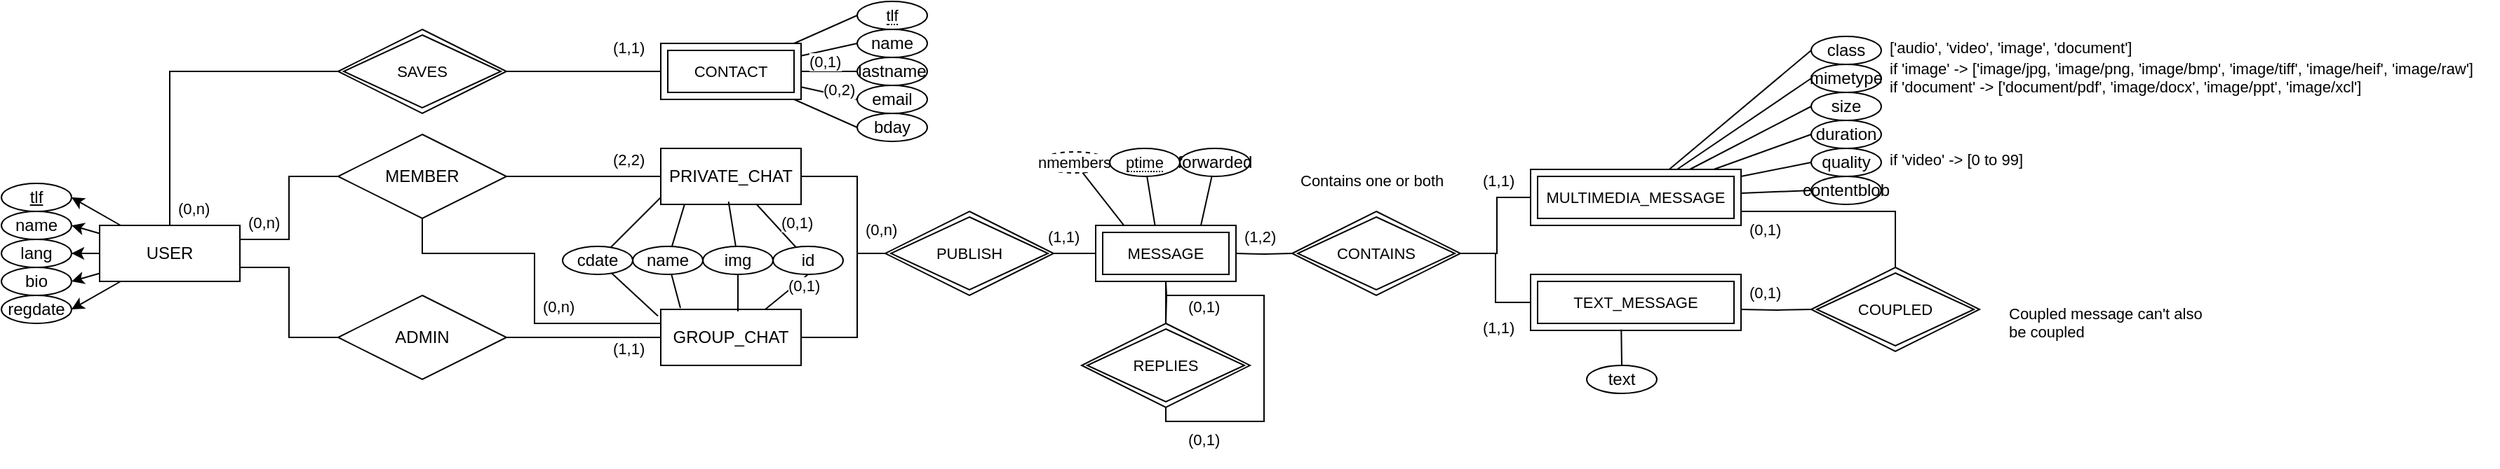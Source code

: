 <mxfile version="26.0.11">
  <diagram name="Page-1" id="p-xQu5nGn-hJWLGe21lw">
    <mxGraphModel dx="988" dy="530" grid="1" gridSize="10" guides="1" tooltips="1" connect="1" arrows="1" fold="1" page="1" pageScale="1" pageWidth="850" pageHeight="1100" math="0" shadow="0">
      <root>
        <mxCell id="0" />
        <mxCell id="1" parent="0" />
        <mxCell id="o9fJnNTt_ZSAkgfhPsdU-8" style="rounded=0;orthogonalLoop=1;jettySize=auto;html=1;entryX=1;entryY=0.5;entryDx=0;entryDy=0;" parent="1" source="o9fJnNTt_ZSAkgfhPsdU-1" target="o9fJnNTt_ZSAkgfhPsdU-7" edge="1">
          <mxGeometry relative="1" as="geometry" />
        </mxCell>
        <mxCell id="o9fJnNTt_ZSAkgfhPsdU-10" style="rounded=0;orthogonalLoop=1;jettySize=auto;html=1;entryX=1;entryY=0.5;entryDx=0;entryDy=0;" parent="1" source="o9fJnNTt_ZSAkgfhPsdU-1" target="o9fJnNTt_ZSAkgfhPsdU-3" edge="1">
          <mxGeometry relative="1" as="geometry" />
        </mxCell>
        <mxCell id="o9fJnNTt_ZSAkgfhPsdU-11" style="edgeStyle=orthogonalEdgeStyle;rounded=0;orthogonalLoop=1;jettySize=auto;html=1;entryX=1;entryY=0.5;entryDx=0;entryDy=0;" parent="1" source="o9fJnNTt_ZSAkgfhPsdU-1" target="o9fJnNTt_ZSAkgfhPsdU-4" edge="1">
          <mxGeometry relative="1" as="geometry" />
        </mxCell>
        <mxCell id="o9fJnNTt_ZSAkgfhPsdU-12" style="rounded=0;orthogonalLoop=1;jettySize=auto;html=1;entryX=1;entryY=0.5;entryDx=0;entryDy=0;" parent="1" source="o9fJnNTt_ZSAkgfhPsdU-1" target="o9fJnNTt_ZSAkgfhPsdU-5" edge="1">
          <mxGeometry relative="1" as="geometry" />
        </mxCell>
        <mxCell id="o9fJnNTt_ZSAkgfhPsdU-13" style="rounded=0;orthogonalLoop=1;jettySize=auto;html=1;entryX=1;entryY=0.5;entryDx=0;entryDy=0;" parent="1" source="o9fJnNTt_ZSAkgfhPsdU-1" target="o9fJnNTt_ZSAkgfhPsdU-6" edge="1">
          <mxGeometry relative="1" as="geometry" />
        </mxCell>
        <mxCell id="o9fJnNTt_ZSAkgfhPsdU-20" style="edgeStyle=orthogonalEdgeStyle;rounded=0;orthogonalLoop=1;jettySize=auto;html=1;entryX=0;entryY=0.5;entryDx=0;entryDy=0;endArrow=none;startFill=0;" parent="1" source="o9fJnNTt_ZSAkgfhPsdU-1" target="o9fJnNTt_ZSAkgfhPsdU-16" edge="1">
          <mxGeometry relative="1" as="geometry">
            <Array as="points">
              <mxPoint x="315" y="300" />
              <mxPoint x="315" y="255" />
            </Array>
          </mxGeometry>
        </mxCell>
        <mxCell id="o9fJnNTt_ZSAkgfhPsdU-21" style="edgeStyle=orthogonalEdgeStyle;rounded=0;orthogonalLoop=1;jettySize=auto;html=1;entryX=0;entryY=0.5;entryDx=0;entryDy=0;endArrow=none;startFill=0;" parent="1" source="o9fJnNTt_ZSAkgfhPsdU-1" target="o9fJnNTt_ZSAkgfhPsdU-18" edge="1">
          <mxGeometry relative="1" as="geometry">
            <Array as="points">
              <mxPoint x="315" y="320" />
              <mxPoint x="315" y="370" />
            </Array>
          </mxGeometry>
        </mxCell>
        <mxCell id="o9fJnNTt_ZSAkgfhPsdU-24" style="edgeStyle=orthogonalEdgeStyle;rounded=0;orthogonalLoop=1;jettySize=auto;html=1;entryX=0;entryY=0.5;entryDx=0;entryDy=0;endArrow=none;startFill=0;" parent="1" source="o9fJnNTt_ZSAkgfhPsdU-1" edge="1">
          <mxGeometry relative="1" as="geometry">
            <Array as="points">
              <mxPoint x="230" y="180" />
            </Array>
            <mxPoint x="350" y="180" as="targetPoint" />
          </mxGeometry>
        </mxCell>
        <mxCell id="o9fJnNTt_ZSAkgfhPsdU-1" value="USER" style="whiteSpace=wrap;html=1;align=center;" parent="1" vertex="1">
          <mxGeometry x="180" y="290" width="100" height="40" as="geometry" />
        </mxCell>
        <mxCell id="o9fJnNTt_ZSAkgfhPsdU-3" value="name" style="ellipse;whiteSpace=wrap;html=1;align=center;" parent="1" vertex="1">
          <mxGeometry x="110" y="280" width="50" height="20" as="geometry" />
        </mxCell>
        <mxCell id="o9fJnNTt_ZSAkgfhPsdU-4" value="lang" style="ellipse;whiteSpace=wrap;html=1;align=center;" parent="1" vertex="1">
          <mxGeometry x="110" y="300" width="50" height="20" as="geometry" />
        </mxCell>
        <mxCell id="o9fJnNTt_ZSAkgfhPsdU-5" value="bio" style="ellipse;whiteSpace=wrap;html=1;align=center;" parent="1" vertex="1">
          <mxGeometry x="110" y="320" width="50" height="20" as="geometry" />
        </mxCell>
        <mxCell id="o9fJnNTt_ZSAkgfhPsdU-6" value="regdate" style="ellipse;whiteSpace=wrap;html=1;align=center;" parent="1" vertex="1">
          <mxGeometry x="110" y="340" width="50" height="20" as="geometry" />
        </mxCell>
        <mxCell id="o9fJnNTt_ZSAkgfhPsdU-7" value="tlf" style="ellipse;whiteSpace=wrap;html=1;align=center;fontStyle=4;" parent="1" vertex="1">
          <mxGeometry x="110" y="260" width="50" height="20" as="geometry" />
        </mxCell>
        <mxCell id="o9fJnNTt_ZSAkgfhPsdU-25" style="edgeStyle=orthogonalEdgeStyle;rounded=0;orthogonalLoop=1;jettySize=auto;html=1;entryX=0;entryY=0.5;entryDx=0;entryDy=0;endArrow=none;startFill=0;" parent="1" edge="1">
          <mxGeometry relative="1" as="geometry">
            <mxPoint x="580" y="180" as="targetPoint" />
            <mxPoint x="470.0" y="180.0" as="sourcePoint" />
          </mxGeometry>
        </mxCell>
        <mxCell id="o9fJnNTt_ZSAkgfhPsdU-64" style="shape=connector;rounded=0;orthogonalLoop=1;jettySize=auto;html=1;entryX=0;entryY=0.5;entryDx=0;entryDy=0;strokeColor=default;align=center;verticalAlign=middle;fontFamily=Helvetica;fontSize=11;fontColor=default;labelBackgroundColor=default;startFill=0;endArrow=none;" parent="1" edge="1">
          <mxGeometry relative="1" as="geometry">
            <mxPoint x="675" y="160" as="sourcePoint" />
            <mxPoint x="720.0" y="140.0" as="targetPoint" />
          </mxGeometry>
        </mxCell>
        <mxCell id="o9fJnNTt_ZSAkgfhPsdU-22" style="edgeStyle=orthogonalEdgeStyle;rounded=0;orthogonalLoop=1;jettySize=auto;html=1;entryX=0;entryY=0.5;entryDx=0;entryDy=0;endArrow=none;startFill=0;" parent="1" source="o9fJnNTt_ZSAkgfhPsdU-16" target="o9fJnNTt_ZSAkgfhPsdU-17" edge="1">
          <mxGeometry relative="1" as="geometry">
            <Array as="points">
              <mxPoint x="410" y="310" />
              <mxPoint x="490" y="310" />
              <mxPoint x="490" y="360" />
              <mxPoint x="580" y="360" />
            </Array>
          </mxGeometry>
        </mxCell>
        <mxCell id="o9fJnNTt_ZSAkgfhPsdU-33" style="edgeStyle=orthogonalEdgeStyle;shape=connector;rounded=0;orthogonalLoop=1;jettySize=auto;html=1;entryX=0;entryY=0.5;entryDx=0;entryDy=0;strokeColor=default;align=center;verticalAlign=middle;fontFamily=Helvetica;fontSize=11;fontColor=default;labelBackgroundColor=default;startFill=0;endArrow=none;" parent="1" source="o9fJnNTt_ZSAkgfhPsdU-16" target="o9fJnNTt_ZSAkgfhPsdU-32" edge="1">
          <mxGeometry relative="1" as="geometry" />
        </mxCell>
        <mxCell id="o9fJnNTt_ZSAkgfhPsdU-16" value="MEMBER" style="shape=rhombus;perimeter=rhombusPerimeter;whiteSpace=wrap;html=1;align=center;" parent="1" vertex="1">
          <mxGeometry x="350" y="225" width="120" height="60" as="geometry" />
        </mxCell>
        <mxCell id="o9fJnNTt_ZSAkgfhPsdU-28" style="edgeStyle=orthogonalEdgeStyle;rounded=0;orthogonalLoop=1;jettySize=auto;html=1;endArrow=none;startFill=0;entryX=0;entryY=0.5;entryDx=0;entryDy=0;" parent="1" source="o9fJnNTt_ZSAkgfhPsdU-17" edge="1">
          <mxGeometry relative="1" as="geometry">
            <mxPoint x="740" y="310" as="targetPoint" />
            <Array as="points">
              <mxPoint x="720" y="370" />
              <mxPoint x="720" y="310" />
            </Array>
          </mxGeometry>
        </mxCell>
        <mxCell id="o9fJnNTt_ZSAkgfhPsdU-87" style="shape=connector;rounded=0;orthogonalLoop=1;jettySize=auto;html=1;entryX=0.5;entryY=1;entryDx=0;entryDy=0;strokeColor=default;align=center;verticalAlign=middle;fontFamily=Helvetica;fontSize=11;fontColor=default;labelBackgroundColor=default;startFill=0;endArrow=none;" parent="1" source="o9fJnNTt_ZSAkgfhPsdU-17" target="o9fJnNTt_ZSAkgfhPsdU-85" edge="1">
          <mxGeometry relative="1" as="geometry" />
        </mxCell>
        <mxCell id="o9fJnNTt_ZSAkgfhPsdU-17" value="GROUP_CHAT" style="whiteSpace=wrap;html=1;align=center;" parent="1" vertex="1">
          <mxGeometry x="580" y="350" width="100" height="40" as="geometry" />
        </mxCell>
        <mxCell id="o9fJnNTt_ZSAkgfhPsdU-23" style="edgeStyle=orthogonalEdgeStyle;rounded=0;orthogonalLoop=1;jettySize=auto;html=1;entryX=0;entryY=0.5;entryDx=0;entryDy=0;endArrow=none;startFill=0;" parent="1" source="o9fJnNTt_ZSAkgfhPsdU-18" target="o9fJnNTt_ZSAkgfhPsdU-17" edge="1">
          <mxGeometry relative="1" as="geometry">
            <Array as="points">
              <mxPoint x="530" y="370" />
              <mxPoint x="530" y="370" />
            </Array>
          </mxGeometry>
        </mxCell>
        <mxCell id="o9fJnNTt_ZSAkgfhPsdU-18" value="ADMIN" style="shape=rhombus;perimeter=rhombusPerimeter;whiteSpace=wrap;html=1;align=center;" parent="1" vertex="1">
          <mxGeometry x="350" y="340" width="120" height="60" as="geometry" />
        </mxCell>
        <mxCell id="o9fJnNTt_ZSAkgfhPsdU-29" style="edgeStyle=orthogonalEdgeStyle;rounded=0;orthogonalLoop=1;jettySize=auto;html=1;entryX=0;entryY=0.5;entryDx=0;entryDy=0;endArrow=none;startFill=0;" parent="1" edge="1">
          <mxGeometry relative="1" as="geometry">
            <mxPoint x="890" y="310" as="targetPoint" />
            <mxPoint x="860.0" y="310.0" as="sourcePoint" />
          </mxGeometry>
        </mxCell>
        <mxCell id="o9fJnNTt_ZSAkgfhPsdU-36" style="edgeStyle=orthogonalEdgeStyle;shape=connector;rounded=0;orthogonalLoop=1;jettySize=auto;html=1;entryX=0;entryY=0.5;entryDx=0;entryDy=0;strokeColor=default;align=center;verticalAlign=middle;fontFamily=Helvetica;fontSize=11;fontColor=default;labelBackgroundColor=default;startFill=0;endArrow=none;" parent="1" edge="1">
          <mxGeometry relative="1" as="geometry">
            <mxPoint x="990" y="310" as="sourcePoint" />
            <mxPoint x="1030" y="310" as="targetPoint" />
          </mxGeometry>
        </mxCell>
        <mxCell id="o9fJnNTt_ZSAkgfhPsdU-55" style="edgeStyle=orthogonalEdgeStyle;shape=connector;rounded=0;orthogonalLoop=1;jettySize=auto;html=1;entryX=0.5;entryY=0;entryDx=0;entryDy=0;strokeColor=default;align=center;verticalAlign=middle;fontFamily=Helvetica;fontSize=11;fontColor=default;labelBackgroundColor=default;startFill=0;endArrow=none;" parent="1" edge="1">
          <mxGeometry relative="1" as="geometry">
            <mxPoint x="940" y="330" as="sourcePoint" />
            <mxPoint x="940" y="360" as="targetPoint" />
          </mxGeometry>
        </mxCell>
        <mxCell id="o9fJnNTt_ZSAkgfhPsdU-34" style="edgeStyle=orthogonalEdgeStyle;shape=connector;rounded=0;orthogonalLoop=1;jettySize=auto;html=1;entryX=0;entryY=0.5;entryDx=0;entryDy=0;strokeColor=default;align=center;verticalAlign=middle;fontFamily=Helvetica;fontSize=11;fontColor=default;labelBackgroundColor=default;startFill=0;endArrow=none;" parent="1" source="o9fJnNTt_ZSAkgfhPsdU-32" edge="1">
          <mxGeometry relative="1" as="geometry">
            <mxPoint x="740" y="310" as="targetPoint" />
            <Array as="points">
              <mxPoint x="720" y="255" />
              <mxPoint x="720" y="310" />
            </Array>
          </mxGeometry>
        </mxCell>
        <mxCell id="o9fJnNTt_ZSAkgfhPsdU-86" style="shape=connector;rounded=0;orthogonalLoop=1;jettySize=auto;html=1;strokeColor=default;align=center;verticalAlign=middle;fontFamily=Helvetica;fontSize=11;fontColor=default;labelBackgroundColor=default;startFill=0;endArrow=none;" parent="1" source="o9fJnNTt_ZSAkgfhPsdU-32" target="o9fJnNTt_ZSAkgfhPsdU-85" edge="1">
          <mxGeometry relative="1" as="geometry" />
        </mxCell>
        <mxCell id="o9fJnNTt_ZSAkgfhPsdU-32" value="PRIVATE_CHAT" style="whiteSpace=wrap;html=1;align=center;" parent="1" vertex="1">
          <mxGeometry x="580" y="235" width="100" height="40" as="geometry" />
        </mxCell>
        <mxCell id="o9fJnNTt_ZSAkgfhPsdU-39" style="edgeStyle=orthogonalEdgeStyle;shape=connector;rounded=0;orthogonalLoop=1;jettySize=auto;html=1;entryX=0;entryY=0.5;entryDx=0;entryDy=0;strokeColor=default;align=center;verticalAlign=middle;fontFamily=Helvetica;fontSize=11;fontColor=default;labelBackgroundColor=default;startFill=0;endArrow=none;" parent="1" edge="1">
          <mxGeometry relative="1" as="geometry">
            <mxPoint x="1150" y="310" as="sourcePoint" />
            <mxPoint x="1200" y="270" as="targetPoint" />
            <Array as="points">
              <mxPoint x="1176" y="310" />
              <mxPoint x="1176" y="270" />
            </Array>
          </mxGeometry>
        </mxCell>
        <mxCell id="o9fJnNTt_ZSAkgfhPsdU-100" style="shape=connector;rounded=0;orthogonalLoop=1;jettySize=auto;html=1;entryX=0;entryY=0.5;entryDx=0;entryDy=0;strokeColor=default;align=center;verticalAlign=middle;fontFamily=Helvetica;fontSize=11;fontColor=default;labelBackgroundColor=default;startFill=0;endArrow=none;" parent="1" target="o9fJnNTt_ZSAkgfhPsdU-99" edge="1">
          <mxGeometry relative="1" as="geometry">
            <mxPoint x="1298.81" y="250" as="sourcePoint" />
          </mxGeometry>
        </mxCell>
        <mxCell id="-PHmWeZwppwBQtPKJXsk-2" style="edgeStyle=none;shape=connector;rounded=0;orthogonalLoop=1;jettySize=auto;html=1;entryX=0;entryY=0.5;entryDx=0;entryDy=0;strokeColor=default;align=center;verticalAlign=middle;fontFamily=Helvetica;fontSize=11;fontColor=default;labelBackgroundColor=default;startFill=0;endArrow=none;" edge="1" parent="1" target="-PHmWeZwppwBQtPKJXsk-1">
          <mxGeometry relative="1" as="geometry">
            <mxPoint x="1304.412" y="250" as="sourcePoint" />
          </mxGeometry>
        </mxCell>
        <mxCell id="-PHmWeZwppwBQtPKJXsk-10" style="edgeStyle=none;shape=connector;rounded=0;orthogonalLoop=1;jettySize=auto;html=1;entryX=0;entryY=0.5;entryDx=0;entryDy=0;strokeColor=default;align=center;verticalAlign=middle;fontFamily=Helvetica;fontSize=11;fontColor=default;labelBackgroundColor=default;startFill=0;endArrow=none;" edge="1" parent="1" target="-PHmWeZwppwBQtPKJXsk-4">
          <mxGeometry relative="1" as="geometry">
            <mxPoint x="1313.462" y="250" as="sourcePoint" />
          </mxGeometry>
        </mxCell>
        <mxCell id="-PHmWeZwppwBQtPKJXsk-11" style="edgeStyle=none;shape=connector;rounded=0;orthogonalLoop=1;jettySize=auto;html=1;entryX=0;entryY=0.5;entryDx=0;entryDy=0;strokeColor=default;align=center;verticalAlign=middle;fontFamily=Helvetica;fontSize=11;fontColor=default;labelBackgroundColor=default;startFill=0;endArrow=none;" edge="1" parent="1" target="-PHmWeZwppwBQtPKJXsk-6">
          <mxGeometry relative="1" as="geometry">
            <mxPoint x="1330.556" y="250" as="sourcePoint" />
          </mxGeometry>
        </mxCell>
        <mxCell id="-PHmWeZwppwBQtPKJXsk-12" style="edgeStyle=none;shape=connector;rounded=0;orthogonalLoop=1;jettySize=auto;html=1;entryX=0;entryY=0.5;entryDx=0;entryDy=0;strokeColor=default;align=center;verticalAlign=middle;fontFamily=Helvetica;fontSize=11;fontColor=default;labelBackgroundColor=default;startFill=0;endArrow=none;" edge="1" parent="1" target="-PHmWeZwppwBQtPKJXsk-7">
          <mxGeometry relative="1" as="geometry">
            <mxPoint x="1350.0" y="255.0" as="sourcePoint" />
          </mxGeometry>
        </mxCell>
        <mxCell id="-PHmWeZwppwBQtPKJXsk-13" style="edgeStyle=none;shape=connector;rounded=0;orthogonalLoop=1;jettySize=auto;html=1;entryX=0;entryY=0.5;entryDx=0;entryDy=0;strokeColor=default;align=center;verticalAlign=middle;fontFamily=Helvetica;fontSize=11;fontColor=default;labelBackgroundColor=default;startFill=0;endArrow=none;" edge="1" parent="1" target="-PHmWeZwppwBQtPKJXsk-5">
          <mxGeometry relative="1" as="geometry">
            <mxPoint x="1350.0" y="267.0" as="sourcePoint" />
          </mxGeometry>
        </mxCell>
        <mxCell id="-PHmWeZwppwBQtPKJXsk-15" style="edgeStyle=orthogonalEdgeStyle;shape=connector;rounded=0;orthogonalLoop=1;jettySize=auto;html=1;entryX=0;entryY=0.5;entryDx=0;entryDy=0;strokeColor=default;align=center;verticalAlign=middle;fontFamily=Helvetica;fontSize=11;fontColor=default;labelBackgroundColor=default;startFill=0;endArrow=none;" edge="1" parent="1" target="-PHmWeZwppwBQtPKJXsk-14">
          <mxGeometry relative="1" as="geometry">
            <mxPoint x="1350" y="350" as="sourcePoint" />
          </mxGeometry>
        </mxCell>
        <mxCell id="o9fJnNTt_ZSAkgfhPsdU-41" value="(0,n)" style="text;strokeColor=none;fillColor=none;spacingLeft=4;spacingRight=4;overflow=hidden;rotatable=0;points=[[0,0.5],[1,0.5]];portConstraint=eastwest;fontSize=11;whiteSpace=wrap;html=1;fontFamily=Helvetica;fontColor=default;labelBackgroundColor=default;" parent="1" vertex="1">
          <mxGeometry x="280" y="275" width="40" height="30" as="geometry" />
        </mxCell>
        <mxCell id="o9fJnNTt_ZSAkgfhPsdU-42" value="(2,2)" style="text;strokeColor=none;fillColor=none;spacingLeft=4;spacingRight=4;overflow=hidden;rotatable=0;points=[[0,0.5],[1,0.5]];portConstraint=eastwest;fontSize=11;whiteSpace=wrap;html=1;fontFamily=Helvetica;fontColor=default;labelBackgroundColor=default;" parent="1" vertex="1">
          <mxGeometry x="540" y="230" width="40" height="30" as="geometry" />
        </mxCell>
        <mxCell id="o9fJnNTt_ZSAkgfhPsdU-43" value="(0,n)" style="text;strokeColor=none;fillColor=none;spacingLeft=4;spacingRight=4;overflow=hidden;rotatable=0;points=[[0,0.5],[1,0.5]];portConstraint=eastwest;fontSize=11;whiteSpace=wrap;html=1;fontFamily=Helvetica;fontColor=default;labelBackgroundColor=default;" parent="1" vertex="1">
          <mxGeometry x="490" y="335" width="40" height="30" as="geometry" />
        </mxCell>
        <mxCell id="o9fJnNTt_ZSAkgfhPsdU-44" value="(1,1)" style="text;strokeColor=none;fillColor=none;spacingLeft=4;spacingRight=4;overflow=hidden;rotatable=0;points=[[0,0.5],[1,0.5]];portConstraint=eastwest;fontSize=11;whiteSpace=wrap;html=1;fontFamily=Helvetica;fontColor=default;labelBackgroundColor=default;" parent="1" vertex="1">
          <mxGeometry x="540" y="365" width="40" height="30" as="geometry" />
        </mxCell>
        <mxCell id="o9fJnNTt_ZSAkgfhPsdU-45" value="(0,n)" style="text;strokeColor=none;fillColor=none;spacingLeft=4;spacingRight=4;overflow=hidden;rotatable=0;points=[[0,0.5],[1,0.5]];portConstraint=eastwest;fontSize=11;whiteSpace=wrap;html=1;fontFamily=Helvetica;fontColor=default;labelBackgroundColor=default;" parent="1" vertex="1">
          <mxGeometry x="720" y="280" width="40" height="30" as="geometry" />
        </mxCell>
        <mxCell id="o9fJnNTt_ZSAkgfhPsdU-46" value="(1,1)" style="text;strokeColor=none;fillColor=none;spacingLeft=4;spacingRight=4;overflow=hidden;rotatable=0;points=[[0,0.5],[1,0.5]];portConstraint=eastwest;fontSize=11;whiteSpace=wrap;html=1;fontFamily=Helvetica;fontColor=default;labelBackgroundColor=default;" parent="1" vertex="1">
          <mxGeometry x="850" y="285" width="40" height="30" as="geometry" />
        </mxCell>
        <mxCell id="o9fJnNTt_ZSAkgfhPsdU-47" value="(1,2)" style="text;strokeColor=none;fillColor=none;spacingLeft=4;spacingRight=4;overflow=hidden;rotatable=0;points=[[0,0.5],[1,0.5]];portConstraint=eastwest;fontSize=11;whiteSpace=wrap;html=1;fontFamily=Helvetica;fontColor=default;labelBackgroundColor=default;" parent="1" vertex="1">
          <mxGeometry x="990" y="285" width="40" height="30" as="geometry" />
        </mxCell>
        <mxCell id="o9fJnNTt_ZSAkgfhPsdU-48" value="(1,1)" style="text;strokeColor=none;fillColor=none;spacingLeft=4;spacingRight=4;overflow=hidden;rotatable=0;points=[[0,0.5],[1,0.5]];portConstraint=eastwest;fontSize=11;whiteSpace=wrap;html=1;fontFamily=Helvetica;fontColor=default;labelBackgroundColor=default;" parent="1" vertex="1">
          <mxGeometry x="1160" y="245" width="40" height="30" as="geometry" />
        </mxCell>
        <mxCell id="o9fJnNTt_ZSAkgfhPsdU-49" value="(1,1)" style="text;strokeColor=none;fillColor=none;spacingLeft=4;spacingRight=4;overflow=hidden;rotatable=0;points=[[0,0.5],[1,0.5]];portConstraint=eastwest;fontSize=11;whiteSpace=wrap;html=1;fontFamily=Helvetica;fontColor=default;labelBackgroundColor=default;" parent="1" vertex="1">
          <mxGeometry x="1160" y="350" width="40" height="30" as="geometry" />
        </mxCell>
        <mxCell id="o9fJnNTt_ZSAkgfhPsdU-51" value="Contains one or both" style="text;strokeColor=none;fillColor=none;spacingLeft=4;spacingRight=4;overflow=hidden;rotatable=0;points=[[0,0.5],[1,0.5]];portConstraint=eastwest;fontSize=11;whiteSpace=wrap;html=1;fontFamily=Helvetica;fontColor=default;labelBackgroundColor=default;" parent="1" vertex="1">
          <mxGeometry x="1030" y="245" width="120" height="30" as="geometry" />
        </mxCell>
        <mxCell id="o9fJnNTt_ZSAkgfhPsdU-52" value="(0,n)" style="text;strokeColor=none;fillColor=none;spacingLeft=4;spacingRight=4;overflow=hidden;rotatable=0;points=[[0,0.5],[1,0.5]];portConstraint=eastwest;fontSize=11;whiteSpace=wrap;html=1;fontFamily=Helvetica;fontColor=default;labelBackgroundColor=default;" parent="1" vertex="1">
          <mxGeometry x="230" y="265" width="40" height="30" as="geometry" />
        </mxCell>
        <mxCell id="o9fJnNTt_ZSAkgfhPsdU-53" value="(1,1)" style="text;strokeColor=none;fillColor=none;spacingLeft=4;spacingRight=4;overflow=hidden;rotatable=0;points=[[0,0.5],[1,0.5]];portConstraint=eastwest;fontSize=11;whiteSpace=wrap;html=1;fontFamily=Helvetica;fontColor=default;labelBackgroundColor=default;" parent="1" vertex="1">
          <mxGeometry x="540" y="150" width="40" height="30" as="geometry" />
        </mxCell>
        <mxCell id="o9fJnNTt_ZSAkgfhPsdU-90" style="edgeStyle=orthogonalEdgeStyle;shape=connector;rounded=0;orthogonalLoop=1;jettySize=auto;html=1;strokeColor=default;align=center;verticalAlign=middle;fontFamily=Helvetica;fontSize=11;fontColor=default;labelBackgroundColor=default;startFill=0;endArrow=none;" parent="1" target="o9fJnNTt_ZSAkgfhPsdU-91" edge="1">
          <mxGeometry relative="1" as="geometry">
            <mxPoint x="990" y="440" as="targetPoint" />
            <mxPoint x="940.0" y="360.0" as="sourcePoint" />
          </mxGeometry>
        </mxCell>
        <mxCell id="o9fJnNTt_ZSAkgfhPsdU-57" value="(0,1)" style="text;strokeColor=none;fillColor=none;spacingLeft=4;spacingRight=4;overflow=hidden;rotatable=0;points=[[0,0.5],[1,0.5]];portConstraint=eastwest;fontSize=11;whiteSpace=wrap;html=1;fontFamily=Helvetica;fontColor=default;labelBackgroundColor=default;" parent="1" vertex="1">
          <mxGeometry x="950" y="430" width="40" height="30" as="geometry" />
        </mxCell>
        <mxCell id="o9fJnNTt_ZSAkgfhPsdU-58" value="(0,1)" style="text;strokeColor=none;fillColor=none;spacingLeft=4;spacingRight=4;overflow=hidden;rotatable=0;points=[[0,0.5],[1,0.5]];portConstraint=eastwest;fontSize=11;whiteSpace=wrap;html=1;fontFamily=Helvetica;fontColor=default;labelBackgroundColor=default;" parent="1" vertex="1">
          <mxGeometry x="950" y="335" width="40" height="30" as="geometry" />
        </mxCell>
        <mxCell id="o9fJnNTt_ZSAkgfhPsdU-60" value="name" style="ellipse;whiteSpace=wrap;html=1;align=center;" parent="1" vertex="1">
          <mxGeometry x="720" y="150" width="50" height="20" as="geometry" />
        </mxCell>
        <mxCell id="o9fJnNTt_ZSAkgfhPsdU-61" value="&lt;div&gt;lastname&lt;/div&gt;" style="ellipse;whiteSpace=wrap;html=1;align=center;" parent="1" vertex="1">
          <mxGeometry x="720" y="170" width="50" height="20" as="geometry" />
        </mxCell>
        <mxCell id="o9fJnNTt_ZSAkgfhPsdU-62" value="email" style="ellipse;whiteSpace=wrap;html=1;align=center;" parent="1" vertex="1">
          <mxGeometry x="720" y="190" width="50" height="20" as="geometry" />
        </mxCell>
        <mxCell id="o9fJnNTt_ZSAkgfhPsdU-63" value="bday" style="ellipse;whiteSpace=wrap;html=1;align=center;" parent="1" vertex="1">
          <mxGeometry x="720" y="210" width="50" height="20" as="geometry" />
        </mxCell>
        <mxCell id="o9fJnNTt_ZSAkgfhPsdU-65" style="shape=connector;rounded=0;orthogonalLoop=1;jettySize=auto;html=1;entryX=0;entryY=0.5;entryDx=0;entryDy=0;strokeColor=default;align=center;verticalAlign=middle;fontFamily=Helvetica;fontSize=11;fontColor=default;labelBackgroundColor=default;startFill=0;endArrow=none;" parent="1" target="o9fJnNTt_ZSAkgfhPsdU-60" edge="1">
          <mxGeometry relative="1" as="geometry">
            <mxPoint x="680" y="168.889" as="sourcePoint" />
            <mxPoint x="730" y="140" as="targetPoint" />
          </mxGeometry>
        </mxCell>
        <mxCell id="o9fJnNTt_ZSAkgfhPsdU-66" style="shape=connector;rounded=0;orthogonalLoop=1;jettySize=auto;html=1;entryX=0;entryY=0.5;entryDx=0;entryDy=0;strokeColor=default;align=center;verticalAlign=middle;fontFamily=Helvetica;fontSize=11;fontColor=default;labelBackgroundColor=default;startFill=0;endArrow=none;" parent="1" target="o9fJnNTt_ZSAkgfhPsdU-61" edge="1">
          <mxGeometry relative="1" as="geometry">
            <mxPoint x="680" y="180" as="sourcePoint" />
            <mxPoint x="740" y="150" as="targetPoint" />
          </mxGeometry>
        </mxCell>
        <mxCell id="o9fJnNTt_ZSAkgfhPsdU-67" style="shape=connector;rounded=0;orthogonalLoop=1;jettySize=auto;html=1;entryX=0;entryY=0.5;entryDx=0;entryDy=0;strokeColor=default;align=center;verticalAlign=middle;fontFamily=Helvetica;fontSize=11;fontColor=default;labelBackgroundColor=default;startFill=0;endArrow=none;" parent="1" target="o9fJnNTt_ZSAkgfhPsdU-62" edge="1">
          <mxGeometry relative="1" as="geometry">
            <mxPoint x="680" y="191.111" as="sourcePoint" />
            <mxPoint x="750" y="160" as="targetPoint" />
          </mxGeometry>
        </mxCell>
        <mxCell id="o9fJnNTt_ZSAkgfhPsdU-68" style="shape=connector;rounded=0;orthogonalLoop=1;jettySize=auto;html=1;entryX=0;entryY=0.5;entryDx=0;entryDy=0;strokeColor=default;align=center;verticalAlign=middle;fontFamily=Helvetica;fontSize=11;fontColor=default;labelBackgroundColor=default;startFill=0;endArrow=none;" parent="1" target="o9fJnNTt_ZSAkgfhPsdU-63" edge="1">
          <mxGeometry relative="1" as="geometry">
            <mxPoint x="675" y="200" as="sourcePoint" />
            <mxPoint x="760" y="170" as="targetPoint" />
          </mxGeometry>
        </mxCell>
        <mxCell id="o9fJnNTt_ZSAkgfhPsdU-69" value="(0,1)" style="text;strokeColor=none;fillColor=none;spacingLeft=4;spacingRight=4;overflow=hidden;rotatable=0;points=[[0,0.5],[1,0.5]];portConstraint=eastwest;fontSize=11;whiteSpace=wrap;html=1;fontFamily=Helvetica;fontColor=default;labelBackgroundColor=default;" parent="1" vertex="1">
          <mxGeometry x="680" y="160" width="40" height="30" as="geometry" />
        </mxCell>
        <mxCell id="o9fJnNTt_ZSAkgfhPsdU-70" value="(0,2)" style="text;strokeColor=none;fillColor=none;spacingLeft=4;spacingRight=4;overflow=hidden;rotatable=0;points=[[0,0.5],[1,0.5]];portConstraint=eastwest;fontSize=11;whiteSpace=wrap;html=1;fontFamily=Helvetica;fontColor=default;labelBackgroundColor=default;" parent="1" vertex="1">
          <mxGeometry x="690" y="180" width="40" height="30" as="geometry" />
        </mxCell>
        <mxCell id="o9fJnNTt_ZSAkgfhPsdU-71" value="(0,1)" style="text;strokeColor=none;fillColor=none;spacingLeft=4;spacingRight=4;overflow=hidden;rotatable=0;points=[[0,0.5],[1,0.5]];portConstraint=eastwest;fontSize=11;whiteSpace=wrap;html=1;fontFamily=Helvetica;fontColor=default;labelBackgroundColor=default;" parent="1" vertex="1">
          <mxGeometry x="660" y="275" width="40" height="25" as="geometry" />
        </mxCell>
        <mxCell id="o9fJnNTt_ZSAkgfhPsdU-76" style="shape=connector;rounded=0;orthogonalLoop=1;jettySize=auto;html=1;strokeColor=default;align=center;verticalAlign=middle;fontFamily=Helvetica;fontSize=11;fontColor=default;labelBackgroundColor=default;startFill=0;endArrow=none;entryX=-0.02;entryY=0.118;entryDx=0;entryDy=0;entryPerimeter=0;" parent="1" source="o9fJnNTt_ZSAkgfhPsdU-74" target="o9fJnNTt_ZSAkgfhPsdU-17" edge="1">
          <mxGeometry relative="1" as="geometry" />
        </mxCell>
        <mxCell id="o9fJnNTt_ZSAkgfhPsdU-74" value="cdate" style="ellipse;whiteSpace=wrap;html=1;align=center;" parent="1" vertex="1">
          <mxGeometry x="510" y="305" width="50" height="20" as="geometry" />
        </mxCell>
        <mxCell id="o9fJnNTt_ZSAkgfhPsdU-77" style="shape=connector;rounded=0;orthogonalLoop=1;jettySize=auto;html=1;strokeColor=default;align=center;verticalAlign=middle;fontFamily=Helvetica;fontSize=11;fontColor=default;labelBackgroundColor=default;startFill=0;endArrow=none;" parent="1" source="o9fJnNTt_ZSAkgfhPsdU-74" edge="1">
          <mxGeometry relative="1" as="geometry">
            <mxPoint x="580" y="270" as="targetPoint" />
          </mxGeometry>
        </mxCell>
        <mxCell id="o9fJnNTt_ZSAkgfhPsdU-79" style="shape=connector;rounded=0;orthogonalLoop=1;jettySize=auto;html=1;entryX=0.168;entryY=1.013;entryDx=0;entryDy=0;strokeColor=default;align=center;verticalAlign=middle;fontFamily=Helvetica;fontSize=11;fontColor=default;labelBackgroundColor=default;startFill=0;endArrow=none;entryPerimeter=0;" parent="1" source="o9fJnNTt_ZSAkgfhPsdU-78" target="o9fJnNTt_ZSAkgfhPsdU-32" edge="1">
          <mxGeometry relative="1" as="geometry" />
        </mxCell>
        <mxCell id="o9fJnNTt_ZSAkgfhPsdU-80" style="shape=connector;rounded=0;orthogonalLoop=1;jettySize=auto;html=1;entryX=0.14;entryY=-0.025;entryDx=0;entryDy=0;strokeColor=default;align=center;verticalAlign=middle;fontFamily=Helvetica;fontSize=11;fontColor=default;labelBackgroundColor=default;startFill=0;endArrow=none;entryPerimeter=0;" parent="1" source="o9fJnNTt_ZSAkgfhPsdU-78" target="o9fJnNTt_ZSAkgfhPsdU-17" edge="1">
          <mxGeometry relative="1" as="geometry" />
        </mxCell>
        <mxCell id="o9fJnNTt_ZSAkgfhPsdU-78" value="name" style="ellipse;whiteSpace=wrap;html=1;align=center;" parent="1" vertex="1">
          <mxGeometry x="560" y="305" width="50" height="20" as="geometry" />
        </mxCell>
        <mxCell id="o9fJnNTt_ZSAkgfhPsdU-81" value="img" style="ellipse;whiteSpace=wrap;html=1;align=center;" parent="1" vertex="1">
          <mxGeometry x="610" y="305" width="50" height="20" as="geometry" />
        </mxCell>
        <mxCell id="o9fJnNTt_ZSAkgfhPsdU-82" style="shape=connector;rounded=0;orthogonalLoop=1;jettySize=auto;html=1;entryX=0.483;entryY=0.95;entryDx=0;entryDy=0;entryPerimeter=0;strokeColor=default;align=center;verticalAlign=middle;fontFamily=Helvetica;fontSize=11;fontColor=default;labelBackgroundColor=default;startFill=0;endArrow=none;" parent="1" source="o9fJnNTt_ZSAkgfhPsdU-81" target="o9fJnNTt_ZSAkgfhPsdU-32" edge="1">
          <mxGeometry relative="1" as="geometry" />
        </mxCell>
        <mxCell id="o9fJnNTt_ZSAkgfhPsdU-83" style="shape=connector;rounded=0;orthogonalLoop=1;jettySize=auto;html=1;entryX=0.55;entryY=0.033;entryDx=0;entryDy=0;entryPerimeter=0;strokeColor=default;align=center;verticalAlign=middle;fontFamily=Helvetica;fontSize=11;fontColor=default;labelBackgroundColor=default;startFill=0;endArrow=none;" parent="1" source="o9fJnNTt_ZSAkgfhPsdU-81" target="o9fJnNTt_ZSAkgfhPsdU-17" edge="1">
          <mxGeometry relative="1" as="geometry" />
        </mxCell>
        <mxCell id="o9fJnNTt_ZSAkgfhPsdU-84" value="(0,1)" style="text;strokeColor=none;fillColor=none;spacingLeft=4;spacingRight=4;overflow=hidden;rotatable=0;points=[[0,0.5],[1,0.5]];portConstraint=eastwest;fontSize=11;whiteSpace=wrap;html=1;fontFamily=Helvetica;fontColor=default;labelBackgroundColor=default;" parent="1" vertex="1">
          <mxGeometry x="665" y="320" width="40" height="30" as="geometry" />
        </mxCell>
        <mxCell id="o9fJnNTt_ZSAkgfhPsdU-85" value="id" style="ellipse;whiteSpace=wrap;html=1;align=center;" parent="1" vertex="1">
          <mxGeometry x="660" y="305" width="50" height="20" as="geometry" />
        </mxCell>
        <mxCell id="o9fJnNTt_ZSAkgfhPsdU-88" value="&lt;div&gt;CONTACT&lt;/div&gt;" style="shape=ext;margin=3;double=1;whiteSpace=wrap;html=1;align=center;fontFamily=Helvetica;fontSize=11;fontColor=default;labelBackgroundColor=default;" parent="1" vertex="1">
          <mxGeometry x="580" y="160" width="100" height="40" as="geometry" />
        </mxCell>
        <mxCell id="o9fJnNTt_ZSAkgfhPsdU-91" value="MESSAGE" style="shape=ext;margin=3;double=1;whiteSpace=wrap;html=1;align=center;fontFamily=Helvetica;fontSize=11;fontColor=default;labelBackgroundColor=default;" parent="1" vertex="1">
          <mxGeometry x="890" y="290" width="100" height="40" as="geometry" />
        </mxCell>
        <mxCell id="o9fJnNTt_ZSAkgfhPsdU-92" style="edgeStyle=orthogonalEdgeStyle;shape=connector;rounded=0;orthogonalLoop=1;jettySize=auto;html=1;strokeColor=default;align=center;verticalAlign=middle;fontFamily=Helvetica;fontSize=11;fontColor=default;labelBackgroundColor=default;startFill=0;endArrow=none;" parent="1" edge="1">
          <mxGeometry relative="1" as="geometry">
            <mxPoint x="940" y="330" as="targetPoint" />
            <Array as="points">
              <mxPoint x="940" y="430" />
              <mxPoint x="1010" y="430" />
              <mxPoint x="1010" y="340" />
              <mxPoint x="940" y="340" />
              <mxPoint x="940" y="330" />
            </Array>
            <mxPoint x="940.0" y="420.0" as="sourcePoint" />
          </mxGeometry>
        </mxCell>
        <mxCell id="o9fJnNTt_ZSAkgfhPsdU-93" value="nmembers" style="ellipse;whiteSpace=wrap;html=1;align=center;dashed=1;fontFamily=Helvetica;fontSize=11;fontColor=default;labelBackgroundColor=default;" parent="1" vertex="1">
          <mxGeometry x="850" y="237.5" width="50" height="15" as="geometry" />
        </mxCell>
        <mxCell id="o9fJnNTt_ZSAkgfhPsdU-94" style="shape=connector;rounded=0;orthogonalLoop=1;jettySize=auto;html=1;entryX=0.199;entryY=-0.007;entryDx=0;entryDy=0;entryPerimeter=0;strokeColor=default;align=center;verticalAlign=middle;fontFamily=Helvetica;fontSize=11;fontColor=default;labelBackgroundColor=default;startFill=0;endArrow=none;" parent="1" source="o9fJnNTt_ZSAkgfhPsdU-93" target="o9fJnNTt_ZSAkgfhPsdU-91" edge="1">
          <mxGeometry relative="1" as="geometry" />
        </mxCell>
        <mxCell id="o9fJnNTt_ZSAkgfhPsdU-98" style="shape=connector;rounded=0;orthogonalLoop=1;jettySize=auto;html=1;entryX=0.75;entryY=0;entryDx=0;entryDy=0;strokeColor=default;align=center;verticalAlign=middle;fontFamily=Helvetica;fontSize=11;fontColor=default;labelBackgroundColor=default;startFill=0;endArrow=none;" parent="1" source="o9fJnNTt_ZSAkgfhPsdU-95" target="o9fJnNTt_ZSAkgfhPsdU-91" edge="1">
          <mxGeometry relative="1" as="geometry" />
        </mxCell>
        <mxCell id="o9fJnNTt_ZSAkgfhPsdU-95" value="forwarded" style="ellipse;whiteSpace=wrap;html=1;align=center;" parent="1" vertex="1">
          <mxGeometry x="950" y="235" width="50" height="20" as="geometry" />
        </mxCell>
        <mxCell id="o9fJnNTt_ZSAkgfhPsdU-97" style="shape=connector;rounded=0;orthogonalLoop=1;jettySize=auto;html=1;entryX=0.423;entryY=0.005;entryDx=0;entryDy=0;entryPerimeter=0;strokeColor=default;align=center;verticalAlign=middle;fontFamily=Helvetica;fontSize=11;fontColor=default;labelBackgroundColor=default;startFill=0;endArrow=none;" parent="1" target="o9fJnNTt_ZSAkgfhPsdU-91" edge="1">
          <mxGeometry relative="1" as="geometry">
            <mxPoint x="926.578" y="254.98" as="sourcePoint" />
          </mxGeometry>
        </mxCell>
        <mxCell id="o9fJnNTt_ZSAkgfhPsdU-99" value="class" style="ellipse;whiteSpace=wrap;html=1;align=center;" parent="1" vertex="1">
          <mxGeometry x="1400" y="155" width="50" height="20" as="geometry" />
        </mxCell>
        <mxCell id="-PHmWeZwppwBQtPKJXsk-1" value="mimetype" style="ellipse;whiteSpace=wrap;html=1;align=center;" vertex="1" parent="1">
          <mxGeometry x="1400" y="175" width="50" height="20" as="geometry" />
        </mxCell>
        <mxCell id="-PHmWeZwppwBQtPKJXsk-3" value="[&#39;audio&#39;, &#39;video&#39;, &#39;image&#39;, &#39;document&#39;]" style="text;strokeColor=none;fillColor=none;spacingLeft=4;spacingRight=4;overflow=hidden;rotatable=0;points=[[0,0.5],[1,0.5]];portConstraint=eastwest;fontSize=11;whiteSpace=wrap;html=1;fontFamily=Helvetica;fontColor=default;labelBackgroundColor=default;" vertex="1" parent="1">
          <mxGeometry x="1450" y="150" width="210" height="30" as="geometry" />
        </mxCell>
        <mxCell id="-PHmWeZwppwBQtPKJXsk-4" value="size" style="ellipse;whiteSpace=wrap;html=1;align=center;" vertex="1" parent="1">
          <mxGeometry x="1400" y="195" width="50" height="20" as="geometry" />
        </mxCell>
        <mxCell id="-PHmWeZwppwBQtPKJXsk-5" value="contentblob" style="ellipse;whiteSpace=wrap;html=1;align=center;" vertex="1" parent="1">
          <mxGeometry x="1400" y="255" width="50" height="20" as="geometry" />
        </mxCell>
        <mxCell id="-PHmWeZwppwBQtPKJXsk-6" value="duration" style="ellipse;whiteSpace=wrap;html=1;align=center;" vertex="1" parent="1">
          <mxGeometry x="1400" y="215" width="50" height="20" as="geometry" />
        </mxCell>
        <mxCell id="-PHmWeZwppwBQtPKJXsk-7" value="quality" style="ellipse;whiteSpace=wrap;html=1;align=center;" vertex="1" parent="1">
          <mxGeometry x="1400" y="235" width="50" height="20" as="geometry" />
        </mxCell>
        <mxCell id="-PHmWeZwppwBQtPKJXsk-8" value="if &#39;video&#39; -&amp;gt; [0 to 99]" style="text;strokeColor=none;fillColor=none;spacingLeft=4;spacingRight=4;overflow=hidden;rotatable=0;points=[[0,0.5],[1,0.5]];portConstraint=eastwest;fontSize=11;whiteSpace=wrap;html=1;fontFamily=Helvetica;fontColor=default;labelBackgroundColor=default;" vertex="1" parent="1">
          <mxGeometry x="1450" y="230" width="210" height="30" as="geometry" />
        </mxCell>
        <mxCell id="-PHmWeZwppwBQtPKJXsk-9" value="&lt;div&gt;if &#39;image&#39; -&amp;gt; [&#39;image/jpg, &#39;image/png, &#39;image/bmp&#39;, &#39;image/tiff&#39;, &#39;image/heif&#39;, &#39;image/raw&#39;]&lt;/div&gt;&lt;div&gt;if &#39;document&#39; -&amp;gt; [&#39;document/pdf&#39;, &#39;image/docx&#39;, &#39;image/ppt&#39;, &#39;image/xcl&#39;]&lt;/div&gt;" style="text;strokeColor=none;fillColor=none;spacingLeft=4;spacingRight=4;overflow=hidden;rotatable=0;points=[[0,0.5],[1,0.5]];portConstraint=eastwest;fontSize=11;whiteSpace=wrap;html=1;fontFamily=Helvetica;fontColor=default;labelBackgroundColor=default;" vertex="1" parent="1">
          <mxGeometry x="1450" y="165" width="440" height="30" as="geometry" />
        </mxCell>
        <mxCell id="-PHmWeZwppwBQtPKJXsk-14" value="COUPLED" style="shape=rhombus;double=1;perimeter=rhombusPerimeter;whiteSpace=wrap;html=1;align=center;fontFamily=Helvetica;fontSize=11;fontColor=default;labelBackgroundColor=default;" vertex="1" parent="1">
          <mxGeometry x="1400" y="320" width="120" height="60" as="geometry" />
        </mxCell>
        <mxCell id="-PHmWeZwppwBQtPKJXsk-16" style="edgeStyle=orthogonalEdgeStyle;shape=connector;rounded=0;orthogonalLoop=1;jettySize=auto;html=1;strokeColor=default;align=center;verticalAlign=middle;fontFamily=Helvetica;fontSize=11;fontColor=default;labelBackgroundColor=default;startFill=0;endArrow=none;" edge="1" parent="1" source="-PHmWeZwppwBQtPKJXsk-14">
          <mxGeometry relative="1" as="geometry">
            <mxPoint x="1350" y="280" as="targetPoint" />
            <Array as="points">
              <mxPoint x="1460" y="280" />
            </Array>
          </mxGeometry>
        </mxCell>
        <mxCell id="-PHmWeZwppwBQtPKJXsk-17" value="(0,1)" style="text;strokeColor=none;fillColor=none;spacingLeft=4;spacingRight=4;overflow=hidden;rotatable=0;points=[[0,0.5],[1,0.5]];portConstraint=eastwest;fontSize=11;whiteSpace=wrap;html=1;fontFamily=Helvetica;fontColor=default;labelBackgroundColor=default;" vertex="1" parent="1">
          <mxGeometry x="1350" y="280" width="40" height="30" as="geometry" />
        </mxCell>
        <mxCell id="-PHmWeZwppwBQtPKJXsk-18" value="(0,1)" style="text;strokeColor=none;fillColor=none;spacingLeft=4;spacingRight=4;overflow=hidden;rotatable=0;points=[[0,0.5],[1,0.5]];portConstraint=eastwest;fontSize=11;whiteSpace=wrap;html=1;fontFamily=Helvetica;fontColor=default;labelBackgroundColor=default;" vertex="1" parent="1">
          <mxGeometry x="1350" y="325" width="40" height="30" as="geometry" />
        </mxCell>
        <mxCell id="-PHmWeZwppwBQtPKJXsk-19" value="Coupled message can&#39;t also be coupled" style="text;strokeColor=none;fillColor=none;spacingLeft=4;spacingRight=4;overflow=hidden;rotatable=0;points=[[0,0.5],[1,0.5]];portConstraint=eastwest;fontSize=11;whiteSpace=wrap;html=1;fontFamily=Helvetica;fontColor=default;labelBackgroundColor=default;" vertex="1" parent="1">
          <mxGeometry x="1535" y="340" width="155" height="30" as="geometry" />
        </mxCell>
        <mxCell id="-PHmWeZwppwBQtPKJXsk-21" value="CONTAINS" style="shape=rhombus;double=1;perimeter=rhombusPerimeter;whiteSpace=wrap;html=1;align=center;fontFamily=Helvetica;fontSize=11;fontColor=default;labelBackgroundColor=default;" vertex="1" parent="1">
          <mxGeometry x="1030" y="280" width="120" height="60" as="geometry" />
        </mxCell>
        <mxCell id="-PHmWeZwppwBQtPKJXsk-22" value="TEXT_MESSAGE" style="shape=ext;margin=3;double=1;whiteSpace=wrap;html=1;align=center;fontFamily=Helvetica;fontSize=11;fontColor=default;labelBackgroundColor=default;" vertex="1" parent="1">
          <mxGeometry x="1200" y="325" width="150" height="40" as="geometry" />
        </mxCell>
        <mxCell id="-PHmWeZwppwBQtPKJXsk-23" style="edgeStyle=orthogonalEdgeStyle;shape=connector;rounded=0;orthogonalLoop=1;jettySize=auto;html=1;entryX=0;entryY=0.5;entryDx=0;entryDy=0;strokeColor=default;align=center;verticalAlign=middle;fontFamily=Helvetica;fontSize=11;fontColor=default;labelBackgroundColor=default;startFill=0;endArrow=none;" edge="1" parent="1" source="-PHmWeZwppwBQtPKJXsk-21" target="-PHmWeZwppwBQtPKJXsk-22">
          <mxGeometry relative="1" as="geometry">
            <Array as="points">
              <mxPoint x="1175" y="310" />
              <mxPoint x="1175" y="345" />
            </Array>
          </mxGeometry>
        </mxCell>
        <mxCell id="-PHmWeZwppwBQtPKJXsk-24" value="text" style="ellipse;whiteSpace=wrap;html=1;align=center;" vertex="1" parent="1">
          <mxGeometry x="1240" y="390" width="50" height="20" as="geometry" />
        </mxCell>
        <mxCell id="-PHmWeZwppwBQtPKJXsk-25" style="edgeStyle=none;shape=connector;rounded=0;orthogonalLoop=1;jettySize=auto;html=1;entryX=0.431;entryY=0.984;entryDx=0;entryDy=0;entryPerimeter=0;strokeColor=default;align=center;verticalAlign=middle;fontFamily=Helvetica;fontSize=11;fontColor=default;labelBackgroundColor=default;startFill=0;endArrow=none;" edge="1" parent="1" source="-PHmWeZwppwBQtPKJXsk-24" target="-PHmWeZwppwBQtPKJXsk-22">
          <mxGeometry relative="1" as="geometry" />
        </mxCell>
        <mxCell id="-PHmWeZwppwBQtPKJXsk-26" value="MULTIMEDIA_MESSAGE" style="shape=ext;margin=3;double=1;whiteSpace=wrap;html=1;align=center;fontFamily=Helvetica;fontSize=11;fontColor=default;labelBackgroundColor=default;" vertex="1" parent="1">
          <mxGeometry x="1200" y="250" width="150" height="40" as="geometry" />
        </mxCell>
        <mxCell id="-PHmWeZwppwBQtPKJXsk-27" value="&lt;span style=&quot;border-bottom: 1px dotted;&quot;&gt;ptime&lt;/span&gt;" style="ellipse;whiteSpace=wrap;html=1;align=center;fontFamily=Helvetica;fontSize=11;fontColor=default;labelBackgroundColor=default;" vertex="1" parent="1">
          <mxGeometry x="900" y="235" width="50" height="20" as="geometry" />
        </mxCell>
        <mxCell id="-PHmWeZwppwBQtPKJXsk-28" value="PUBLISH" style="shape=rhombus;double=1;perimeter=rhombusPerimeter;whiteSpace=wrap;html=1;align=center;fontFamily=Helvetica;fontSize=11;fontColor=default;labelBackgroundColor=default;" vertex="1" parent="1">
          <mxGeometry x="740" y="280" width="120" height="60" as="geometry" />
        </mxCell>
        <mxCell id="-PHmWeZwppwBQtPKJXsk-29" value="REPLIES" style="shape=rhombus;double=1;perimeter=rhombusPerimeter;whiteSpace=wrap;html=1;align=center;fontFamily=Helvetica;fontSize=11;fontColor=default;labelBackgroundColor=default;" vertex="1" parent="1">
          <mxGeometry x="880" y="360" width="120" height="60" as="geometry" />
        </mxCell>
        <mxCell id="-PHmWeZwppwBQtPKJXsk-30" value="&lt;span style=&quot;border-bottom: 1px dotted;&quot;&gt;tlf&lt;/span&gt;" style="ellipse;whiteSpace=wrap;html=1;align=center;fontFamily=Helvetica;fontSize=11;fontColor=default;labelBackgroundColor=default;" vertex="1" parent="1">
          <mxGeometry x="720" y="130" width="50" height="20" as="geometry" />
        </mxCell>
        <mxCell id="-PHmWeZwppwBQtPKJXsk-31" value="SAVES" style="shape=rhombus;double=1;perimeter=rhombusPerimeter;whiteSpace=wrap;html=1;align=center;fontFamily=Helvetica;fontSize=11;fontColor=default;labelBackgroundColor=default;" vertex="1" parent="1">
          <mxGeometry x="350" y="150" width="120" height="60" as="geometry" />
        </mxCell>
      </root>
    </mxGraphModel>
  </diagram>
</mxfile>
